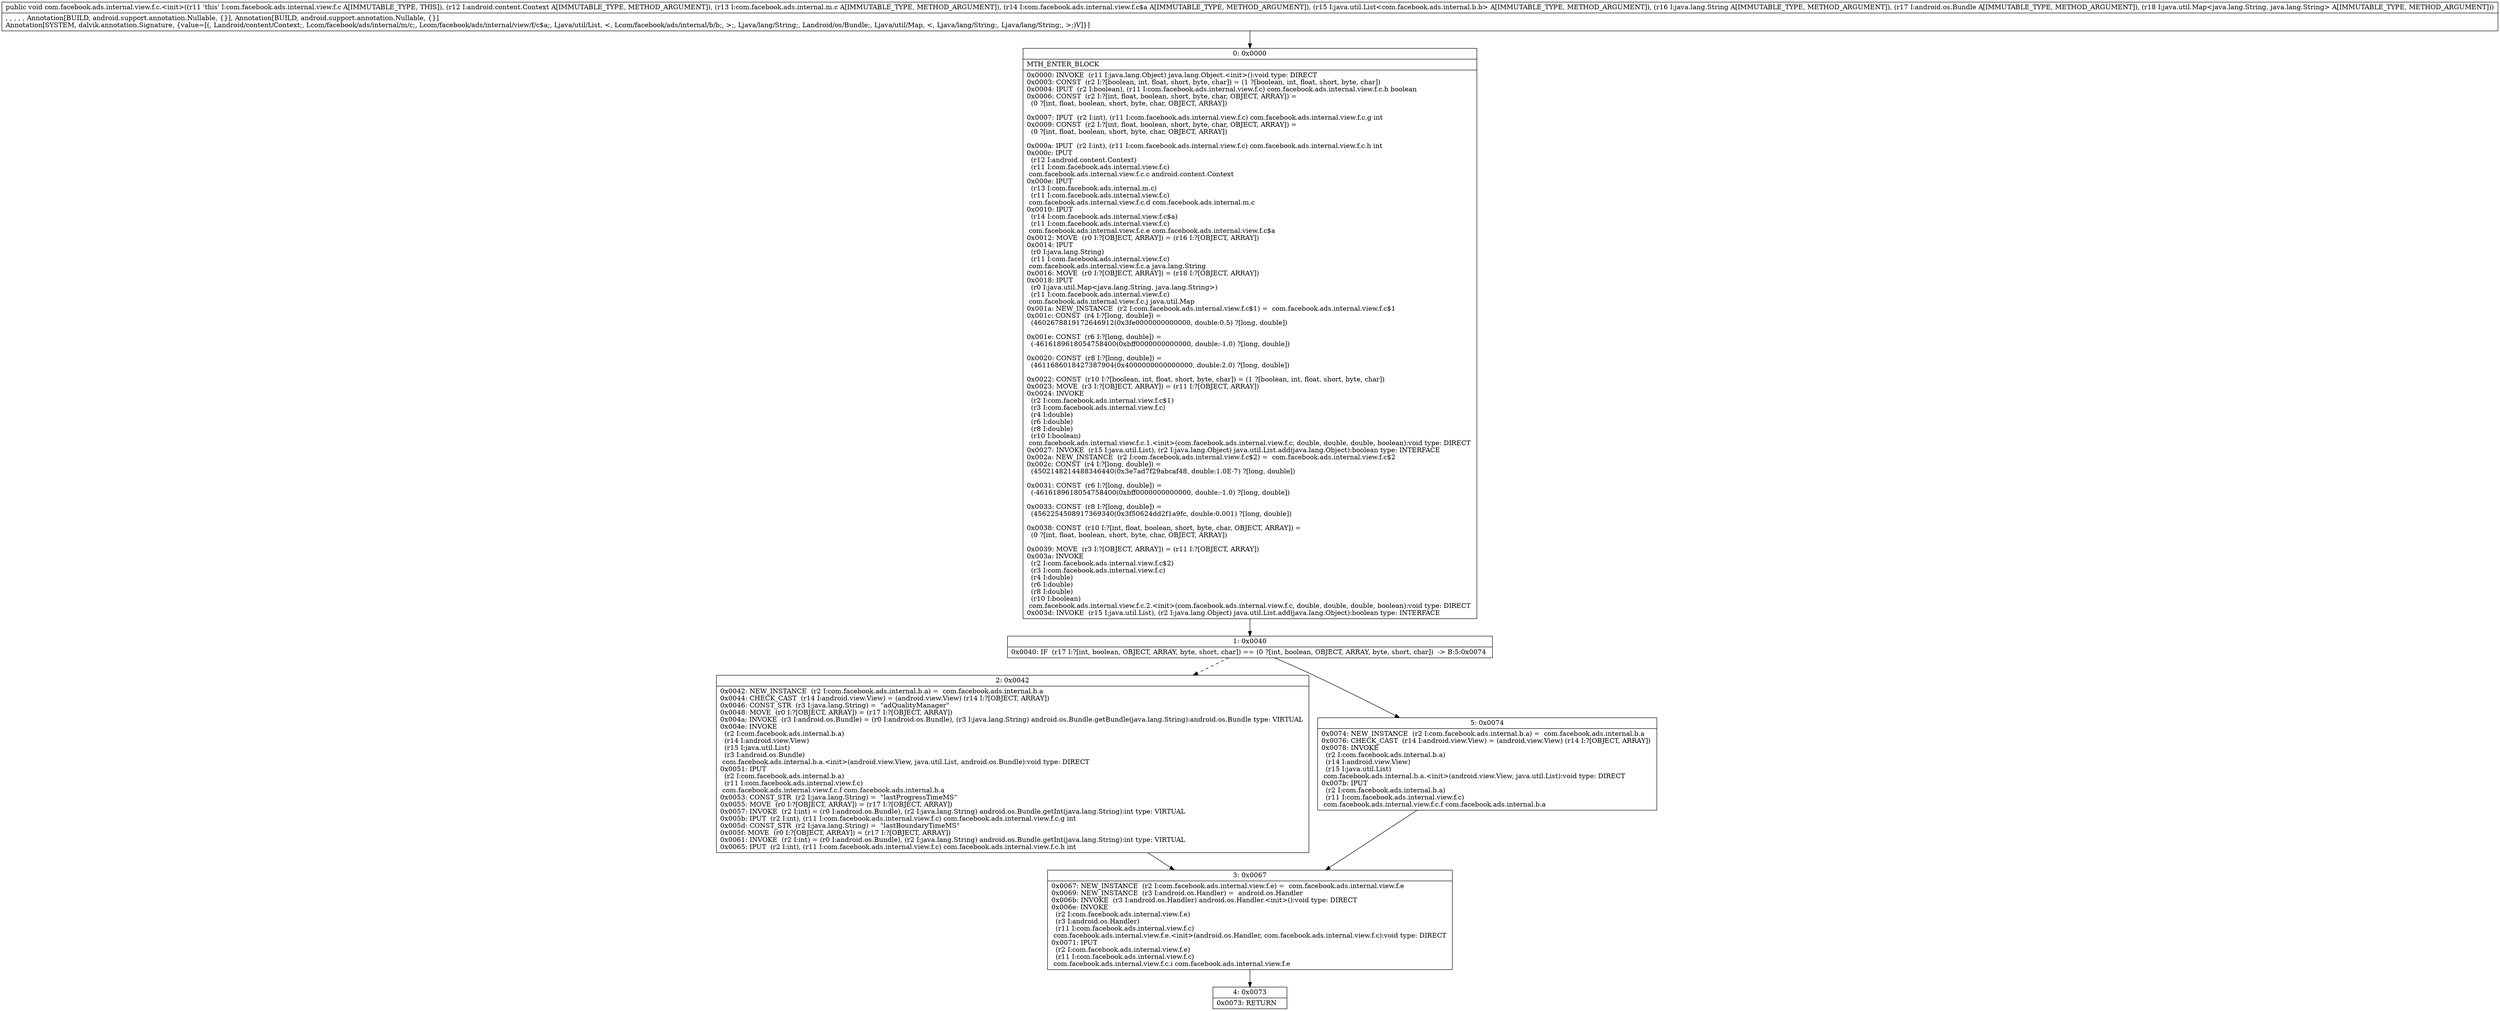 digraph "CFG forcom.facebook.ads.internal.view.f.c.\<init\>(Landroid\/content\/Context;Lcom\/facebook\/ads\/internal\/m\/c;Lcom\/facebook\/ads\/internal\/view\/f\/c$a;Ljava\/util\/List;Ljava\/lang\/String;Landroid\/os\/Bundle;Ljava\/util\/Map;)V" {
Node_0 [shape=record,label="{0\:\ 0x0000|MTH_ENTER_BLOCK\l|0x0000: INVOKE  (r11 I:java.lang.Object) java.lang.Object.\<init\>():void type: DIRECT \l0x0003: CONST  (r2 I:?[boolean, int, float, short, byte, char]) = (1 ?[boolean, int, float, short, byte, char]) \l0x0004: IPUT  (r2 I:boolean), (r11 I:com.facebook.ads.internal.view.f.c) com.facebook.ads.internal.view.f.c.b boolean \l0x0006: CONST  (r2 I:?[int, float, boolean, short, byte, char, OBJECT, ARRAY]) = \l  (0 ?[int, float, boolean, short, byte, char, OBJECT, ARRAY])\l \l0x0007: IPUT  (r2 I:int), (r11 I:com.facebook.ads.internal.view.f.c) com.facebook.ads.internal.view.f.c.g int \l0x0009: CONST  (r2 I:?[int, float, boolean, short, byte, char, OBJECT, ARRAY]) = \l  (0 ?[int, float, boolean, short, byte, char, OBJECT, ARRAY])\l \l0x000a: IPUT  (r2 I:int), (r11 I:com.facebook.ads.internal.view.f.c) com.facebook.ads.internal.view.f.c.h int \l0x000c: IPUT  \l  (r12 I:android.content.Context)\l  (r11 I:com.facebook.ads.internal.view.f.c)\l com.facebook.ads.internal.view.f.c.c android.content.Context \l0x000e: IPUT  \l  (r13 I:com.facebook.ads.internal.m.c)\l  (r11 I:com.facebook.ads.internal.view.f.c)\l com.facebook.ads.internal.view.f.c.d com.facebook.ads.internal.m.c \l0x0010: IPUT  \l  (r14 I:com.facebook.ads.internal.view.f.c$a)\l  (r11 I:com.facebook.ads.internal.view.f.c)\l com.facebook.ads.internal.view.f.c.e com.facebook.ads.internal.view.f.c$a \l0x0012: MOVE  (r0 I:?[OBJECT, ARRAY]) = (r16 I:?[OBJECT, ARRAY]) \l0x0014: IPUT  \l  (r0 I:java.lang.String)\l  (r11 I:com.facebook.ads.internal.view.f.c)\l com.facebook.ads.internal.view.f.c.a java.lang.String \l0x0016: MOVE  (r0 I:?[OBJECT, ARRAY]) = (r18 I:?[OBJECT, ARRAY]) \l0x0018: IPUT  \l  (r0 I:java.util.Map\<java.lang.String, java.lang.String\>)\l  (r11 I:com.facebook.ads.internal.view.f.c)\l com.facebook.ads.internal.view.f.c.j java.util.Map \l0x001a: NEW_INSTANCE  (r2 I:com.facebook.ads.internal.view.f.c$1) =  com.facebook.ads.internal.view.f.c$1 \l0x001c: CONST  (r4 I:?[long, double]) = \l  (4602678819172646912(0x3fe0000000000000, double:0.5) ?[long, double])\l \l0x001e: CONST  (r6 I:?[long, double]) = \l  (\-4616189618054758400(0xbff0000000000000, double:\-1.0) ?[long, double])\l \l0x0020: CONST  (r8 I:?[long, double]) = \l  (4611686018427387904(0x4000000000000000, double:2.0) ?[long, double])\l \l0x0022: CONST  (r10 I:?[boolean, int, float, short, byte, char]) = (1 ?[boolean, int, float, short, byte, char]) \l0x0023: MOVE  (r3 I:?[OBJECT, ARRAY]) = (r11 I:?[OBJECT, ARRAY]) \l0x0024: INVOKE  \l  (r2 I:com.facebook.ads.internal.view.f.c$1)\l  (r3 I:com.facebook.ads.internal.view.f.c)\l  (r4 I:double)\l  (r6 I:double)\l  (r8 I:double)\l  (r10 I:boolean)\l com.facebook.ads.internal.view.f.c.1.\<init\>(com.facebook.ads.internal.view.f.c, double, double, double, boolean):void type: DIRECT \l0x0027: INVOKE  (r15 I:java.util.List), (r2 I:java.lang.Object) java.util.List.add(java.lang.Object):boolean type: INTERFACE \l0x002a: NEW_INSTANCE  (r2 I:com.facebook.ads.internal.view.f.c$2) =  com.facebook.ads.internal.view.f.c$2 \l0x002c: CONST  (r4 I:?[long, double]) = \l  (4502148214488346440(0x3e7ad7f29abcaf48, double:1.0E\-7) ?[long, double])\l \l0x0031: CONST  (r6 I:?[long, double]) = \l  (\-4616189618054758400(0xbff0000000000000, double:\-1.0) ?[long, double])\l \l0x0033: CONST  (r8 I:?[long, double]) = \l  (4562254508917369340(0x3f50624dd2f1a9fc, double:0.001) ?[long, double])\l \l0x0038: CONST  (r10 I:?[int, float, boolean, short, byte, char, OBJECT, ARRAY]) = \l  (0 ?[int, float, boolean, short, byte, char, OBJECT, ARRAY])\l \l0x0039: MOVE  (r3 I:?[OBJECT, ARRAY]) = (r11 I:?[OBJECT, ARRAY]) \l0x003a: INVOKE  \l  (r2 I:com.facebook.ads.internal.view.f.c$2)\l  (r3 I:com.facebook.ads.internal.view.f.c)\l  (r4 I:double)\l  (r6 I:double)\l  (r8 I:double)\l  (r10 I:boolean)\l com.facebook.ads.internal.view.f.c.2.\<init\>(com.facebook.ads.internal.view.f.c, double, double, double, boolean):void type: DIRECT \l0x003d: INVOKE  (r15 I:java.util.List), (r2 I:java.lang.Object) java.util.List.add(java.lang.Object):boolean type: INTERFACE \l}"];
Node_1 [shape=record,label="{1\:\ 0x0040|0x0040: IF  (r17 I:?[int, boolean, OBJECT, ARRAY, byte, short, char]) == (0 ?[int, boolean, OBJECT, ARRAY, byte, short, char])  \-\> B:5:0x0074 \l}"];
Node_2 [shape=record,label="{2\:\ 0x0042|0x0042: NEW_INSTANCE  (r2 I:com.facebook.ads.internal.b.a) =  com.facebook.ads.internal.b.a \l0x0044: CHECK_CAST  (r14 I:android.view.View) = (android.view.View) (r14 I:?[OBJECT, ARRAY]) \l0x0046: CONST_STR  (r3 I:java.lang.String) =  \"adQualityManager\" \l0x0048: MOVE  (r0 I:?[OBJECT, ARRAY]) = (r17 I:?[OBJECT, ARRAY]) \l0x004a: INVOKE  (r3 I:android.os.Bundle) = (r0 I:android.os.Bundle), (r3 I:java.lang.String) android.os.Bundle.getBundle(java.lang.String):android.os.Bundle type: VIRTUAL \l0x004e: INVOKE  \l  (r2 I:com.facebook.ads.internal.b.a)\l  (r14 I:android.view.View)\l  (r15 I:java.util.List)\l  (r3 I:android.os.Bundle)\l com.facebook.ads.internal.b.a.\<init\>(android.view.View, java.util.List, android.os.Bundle):void type: DIRECT \l0x0051: IPUT  \l  (r2 I:com.facebook.ads.internal.b.a)\l  (r11 I:com.facebook.ads.internal.view.f.c)\l com.facebook.ads.internal.view.f.c.f com.facebook.ads.internal.b.a \l0x0053: CONST_STR  (r2 I:java.lang.String) =  \"lastProgressTimeMS\" \l0x0055: MOVE  (r0 I:?[OBJECT, ARRAY]) = (r17 I:?[OBJECT, ARRAY]) \l0x0057: INVOKE  (r2 I:int) = (r0 I:android.os.Bundle), (r2 I:java.lang.String) android.os.Bundle.getInt(java.lang.String):int type: VIRTUAL \l0x005b: IPUT  (r2 I:int), (r11 I:com.facebook.ads.internal.view.f.c) com.facebook.ads.internal.view.f.c.g int \l0x005d: CONST_STR  (r2 I:java.lang.String) =  \"lastBoundaryTimeMS\" \l0x005f: MOVE  (r0 I:?[OBJECT, ARRAY]) = (r17 I:?[OBJECT, ARRAY]) \l0x0061: INVOKE  (r2 I:int) = (r0 I:android.os.Bundle), (r2 I:java.lang.String) android.os.Bundle.getInt(java.lang.String):int type: VIRTUAL \l0x0065: IPUT  (r2 I:int), (r11 I:com.facebook.ads.internal.view.f.c) com.facebook.ads.internal.view.f.c.h int \l}"];
Node_3 [shape=record,label="{3\:\ 0x0067|0x0067: NEW_INSTANCE  (r2 I:com.facebook.ads.internal.view.f.e) =  com.facebook.ads.internal.view.f.e \l0x0069: NEW_INSTANCE  (r3 I:android.os.Handler) =  android.os.Handler \l0x006b: INVOKE  (r3 I:android.os.Handler) android.os.Handler.\<init\>():void type: DIRECT \l0x006e: INVOKE  \l  (r2 I:com.facebook.ads.internal.view.f.e)\l  (r3 I:android.os.Handler)\l  (r11 I:com.facebook.ads.internal.view.f.c)\l com.facebook.ads.internal.view.f.e.\<init\>(android.os.Handler, com.facebook.ads.internal.view.f.c):void type: DIRECT \l0x0071: IPUT  \l  (r2 I:com.facebook.ads.internal.view.f.e)\l  (r11 I:com.facebook.ads.internal.view.f.c)\l com.facebook.ads.internal.view.f.c.i com.facebook.ads.internal.view.f.e \l}"];
Node_4 [shape=record,label="{4\:\ 0x0073|0x0073: RETURN   \l}"];
Node_5 [shape=record,label="{5\:\ 0x0074|0x0074: NEW_INSTANCE  (r2 I:com.facebook.ads.internal.b.a) =  com.facebook.ads.internal.b.a \l0x0076: CHECK_CAST  (r14 I:android.view.View) = (android.view.View) (r14 I:?[OBJECT, ARRAY]) \l0x0078: INVOKE  \l  (r2 I:com.facebook.ads.internal.b.a)\l  (r14 I:android.view.View)\l  (r15 I:java.util.List)\l com.facebook.ads.internal.b.a.\<init\>(android.view.View, java.util.List):void type: DIRECT \l0x007b: IPUT  \l  (r2 I:com.facebook.ads.internal.b.a)\l  (r11 I:com.facebook.ads.internal.view.f.c)\l com.facebook.ads.internal.view.f.c.f com.facebook.ads.internal.b.a \l}"];
MethodNode[shape=record,label="{public void com.facebook.ads.internal.view.f.c.\<init\>((r11 'this' I:com.facebook.ads.internal.view.f.c A[IMMUTABLE_TYPE, THIS]), (r12 I:android.content.Context A[IMMUTABLE_TYPE, METHOD_ARGUMENT]), (r13 I:com.facebook.ads.internal.m.c A[IMMUTABLE_TYPE, METHOD_ARGUMENT]), (r14 I:com.facebook.ads.internal.view.f.c$a A[IMMUTABLE_TYPE, METHOD_ARGUMENT]), (r15 I:java.util.List\<com.facebook.ads.internal.b.b\> A[IMMUTABLE_TYPE, METHOD_ARGUMENT]), (r16 I:java.lang.String A[IMMUTABLE_TYPE, METHOD_ARGUMENT]), (r17 I:android.os.Bundle A[IMMUTABLE_TYPE, METHOD_ARGUMENT]), (r18 I:java.util.Map\<java.lang.String, java.lang.String\> A[IMMUTABLE_TYPE, METHOD_ARGUMENT]))  | , , , , , Annotation[BUILD, android.support.annotation.Nullable, \{\}], Annotation[BUILD, android.support.annotation.Nullable, \{\}]\lAnnotation[SYSTEM, dalvik.annotation.Signature, \{value=[(, Landroid\/content\/Context;, Lcom\/facebook\/ads\/internal\/m\/c;, Lcom\/facebook\/ads\/internal\/view\/f\/c$a;, Ljava\/util\/List, \<, Lcom\/facebook\/ads\/internal\/b\/b;, \>;, Ljava\/lang\/String;, Landroid\/os\/Bundle;, Ljava\/util\/Map, \<, Ljava\/lang\/String;, Ljava\/lang\/String;, \>;)V]\}]\l}"];
MethodNode -> Node_0;
Node_0 -> Node_1;
Node_1 -> Node_2[style=dashed];
Node_1 -> Node_5;
Node_2 -> Node_3;
Node_3 -> Node_4;
Node_5 -> Node_3;
}

